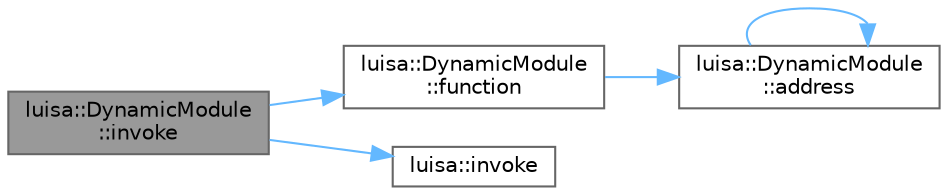 digraph "luisa::DynamicModule::invoke"
{
 // LATEX_PDF_SIZE
  bgcolor="transparent";
  edge [fontname=Helvetica,fontsize=10,labelfontname=Helvetica,labelfontsize=10];
  node [fontname=Helvetica,fontsize=10,shape=box,height=0.2,width=0.4];
  rankdir="LR";
  Node1 [id="Node000001",label="luisa::DynamicModule\l::invoke",height=0.2,width=0.4,color="gray40", fillcolor="grey60", style="filled", fontcolor="black",tooltip="Invoke function"];
  Node1 -> Node2 [id="edge5_Node000001_Node000002",color="steelblue1",style="solid",tooltip=" "];
  Node2 [id="Node000002",label="luisa::DynamicModule\l::function",height=0.2,width=0.4,color="grey40", fillcolor="white", style="filled",URL="$classluisa_1_1_dynamic_module.html#ad0935f5f33df9a119ee0a313f0930d93",tooltip="Return function pointer of given name"];
  Node2 -> Node3 [id="edge6_Node000002_Node000003",color="steelblue1",style="solid",tooltip=" "];
  Node3 [id="Node000003",label="luisa::DynamicModule\l::address",height=0.2,width=0.4,color="grey40", fillcolor="white", style="filled",URL="$classluisa_1_1_dynamic_module.html#a00620b663b056afdf3cc115fac1546b5",tooltip="Return address of given name"];
  Node3 -> Node3 [id="edge7_Node000003_Node000003",color="steelblue1",style="solid",tooltip=" "];
  Node1 -> Node4 [id="edge8_Node000001_Node000004",color="steelblue1",style="solid",tooltip=" "];
  Node4 [id="Node000004",label="luisa::invoke",height=0.2,width=0.4,color="grey40", fillcolor="white", style="filled",URL="$namespaceluisa.html#afecc703e5abfd2fcd6f342e3e345249e",tooltip=" "];
}
